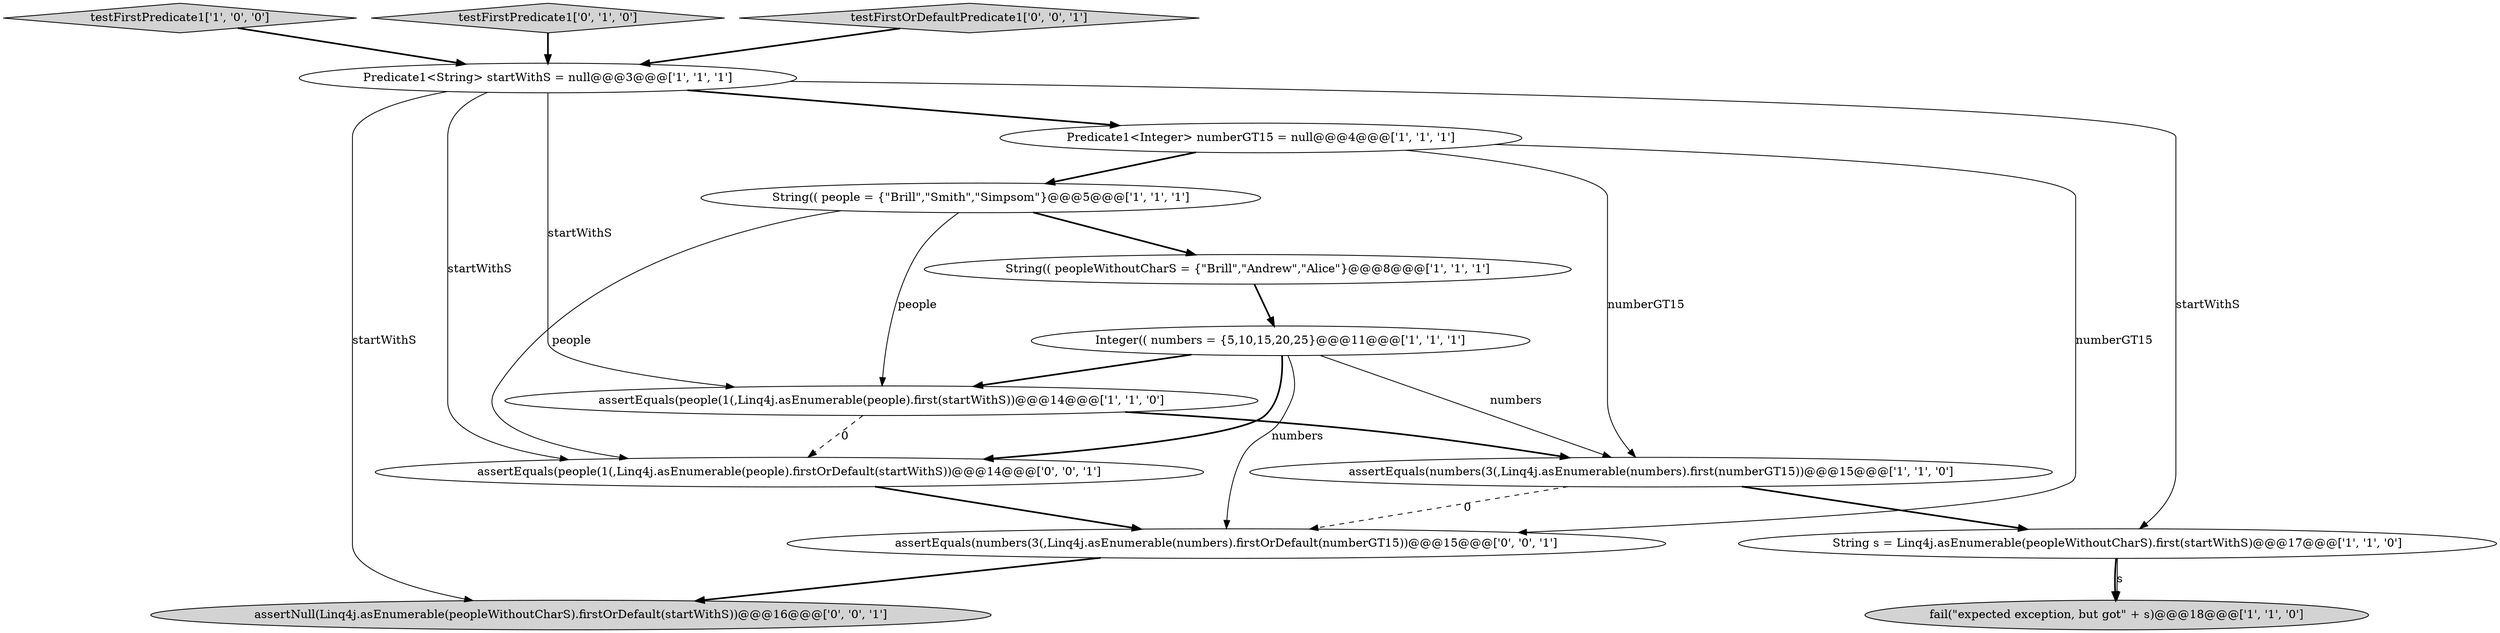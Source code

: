 digraph {
5 [style = filled, label = "fail(\"expected exception, but got\" + s)@@@18@@@['1', '1', '0']", fillcolor = lightgray, shape = ellipse image = "AAA0AAABBB1BBB"];
2 [style = filled, label = "assertEquals(people(1(,Linq4j.asEnumerable(people).first(startWithS))@@@14@@@['1', '1', '0']", fillcolor = white, shape = ellipse image = "AAA0AAABBB1BBB"];
12 [style = filled, label = "assertEquals(people(1(,Linq4j.asEnumerable(people).firstOrDefault(startWithS))@@@14@@@['0', '0', '1']", fillcolor = white, shape = ellipse image = "AAA0AAABBB3BBB"];
6 [style = filled, label = "String(( people = {\"Brill\",\"Smith\",\"Simpsom\"}@@@5@@@['1', '1', '1']", fillcolor = white, shape = ellipse image = "AAA0AAABBB1BBB"];
8 [style = filled, label = "String s = Linq4j.asEnumerable(peopleWithoutCharS).first(startWithS)@@@17@@@['1', '1', '0']", fillcolor = white, shape = ellipse image = "AAA0AAABBB1BBB"];
11 [style = filled, label = "assertNull(Linq4j.asEnumerable(peopleWithoutCharS).firstOrDefault(startWithS))@@@16@@@['0', '0', '1']", fillcolor = lightgray, shape = ellipse image = "AAA0AAABBB3BBB"];
9 [style = filled, label = "testFirstPredicate1['1', '0', '0']", fillcolor = lightgray, shape = diamond image = "AAA0AAABBB1BBB"];
13 [style = filled, label = "assertEquals(numbers(3(,Linq4j.asEnumerable(numbers).firstOrDefault(numberGT15))@@@15@@@['0', '0', '1']", fillcolor = white, shape = ellipse image = "AAA0AAABBB3BBB"];
0 [style = filled, label = "String(( peopleWithoutCharS = {\"Brill\",\"Andrew\",\"Alice\"}@@@8@@@['1', '1', '1']", fillcolor = white, shape = ellipse image = "AAA0AAABBB1BBB"];
10 [style = filled, label = "testFirstPredicate1['0', '1', '0']", fillcolor = lightgray, shape = diamond image = "AAA0AAABBB2BBB"];
3 [style = filled, label = "Predicate1<String> startWithS = null@@@3@@@['1', '1', '1']", fillcolor = white, shape = ellipse image = "AAA0AAABBB1BBB"];
4 [style = filled, label = "Integer(( numbers = {5,10,15,20,25}@@@11@@@['1', '1', '1']", fillcolor = white, shape = ellipse image = "AAA0AAABBB1BBB"];
7 [style = filled, label = "assertEquals(numbers(3(,Linq4j.asEnumerable(numbers).first(numberGT15))@@@15@@@['1', '1', '0']", fillcolor = white, shape = ellipse image = "AAA0AAABBB1BBB"];
1 [style = filled, label = "Predicate1<Integer> numberGT15 = null@@@4@@@['1', '1', '1']", fillcolor = white, shape = ellipse image = "AAA0AAABBB1BBB"];
14 [style = filled, label = "testFirstOrDefaultPredicate1['0', '0', '1']", fillcolor = lightgray, shape = diamond image = "AAA0AAABBB3BBB"];
14->3 [style = bold, label=""];
3->2 [style = solid, label="startWithS"];
3->1 [style = bold, label=""];
8->5 [style = solid, label="s"];
10->3 [style = bold, label=""];
3->8 [style = solid, label="startWithS"];
6->0 [style = bold, label=""];
4->2 [style = bold, label=""];
7->8 [style = bold, label=""];
13->11 [style = bold, label=""];
3->11 [style = solid, label="startWithS"];
12->13 [style = bold, label=""];
2->12 [style = dashed, label="0"];
1->6 [style = bold, label=""];
4->7 [style = solid, label="numbers"];
8->5 [style = bold, label=""];
1->13 [style = solid, label="numberGT15"];
0->4 [style = bold, label=""];
6->12 [style = solid, label="people"];
4->13 [style = solid, label="numbers"];
7->13 [style = dashed, label="0"];
3->12 [style = solid, label="startWithS"];
4->12 [style = bold, label=""];
9->3 [style = bold, label=""];
2->7 [style = bold, label=""];
6->2 [style = solid, label="people"];
1->7 [style = solid, label="numberGT15"];
}
